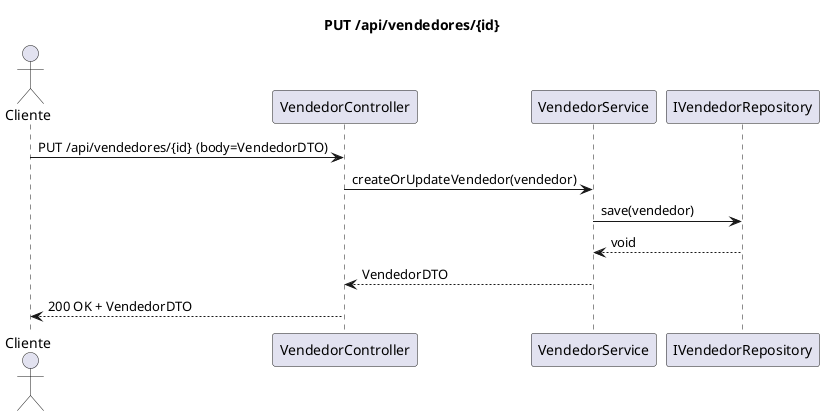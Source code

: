 @startuml
title PUT /api/vendedores/{id}

actor Cliente
Cliente -> VendedorController : PUT /api/vendedores/{id} (body=VendedorDTO)
VendedorController -> VendedorService : createOrUpdateVendedor(vendedor)
VendedorService -> IVendedorRepository : save(vendedor)
IVendedorRepository --> VendedorService : void
VendedorService --> VendedorController : VendedorDTO
VendedorController --> Cliente : 200 OK + VendedorDTO
@enduml

